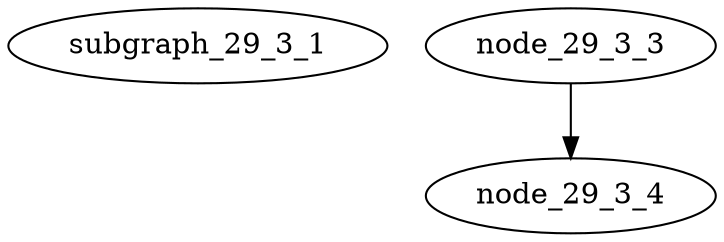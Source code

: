 digraph graph_29_3
{
	subgraph_29_3_1
	{
		subgraph subgraph_29_3_2
		{
			node_29_3_3
			node_29_3_4

			node_29_3_3 -> node_29_3_4
		}
	}
}
